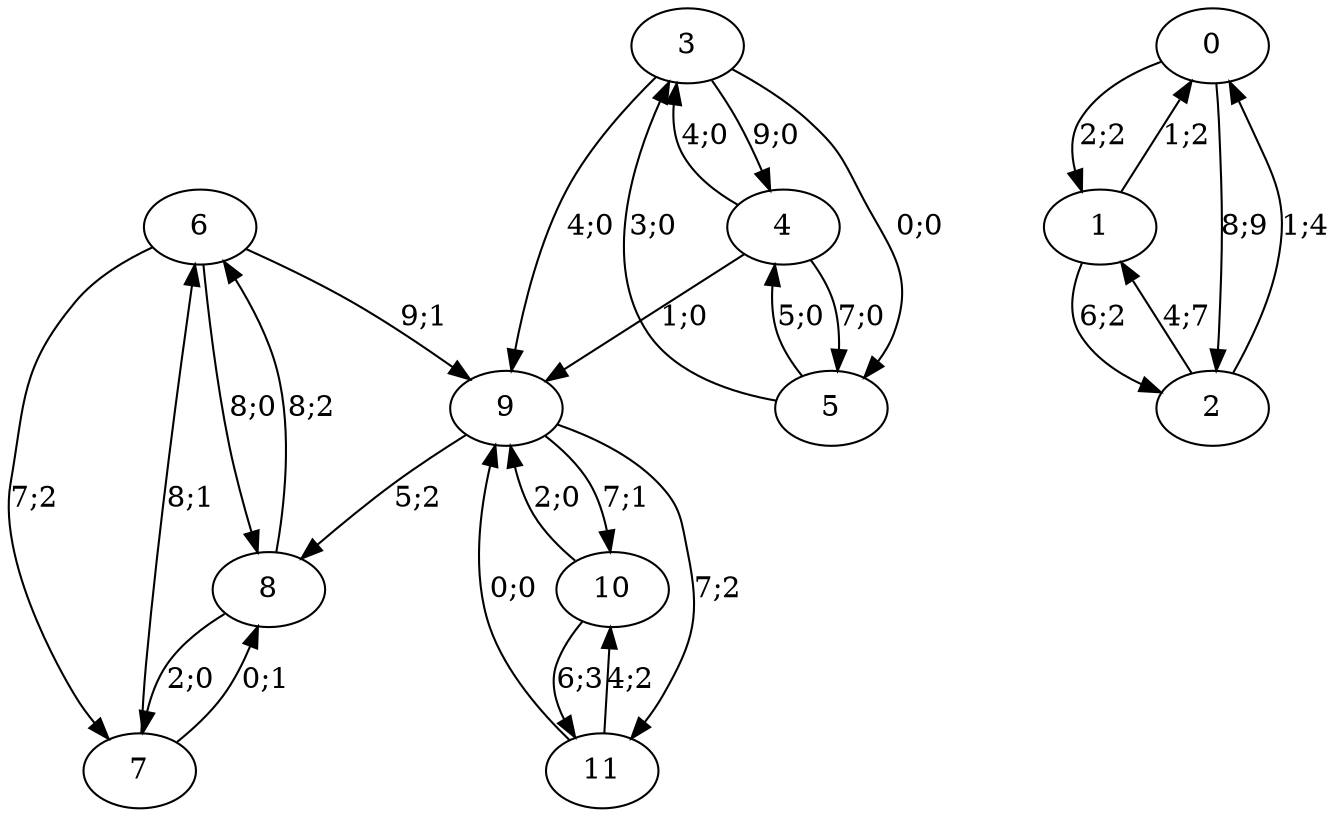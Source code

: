 digraph graph44 {














6 -> 9 [color=black,label="9;1"]
6 -> 7 [color=black,label="7;2"]
6 -> 8 [color=black,label="8;0"]


7 -> 6 [color=black,label="8;1"]
7 -> 8 [color=black,label="0;1"]


8 -> 6 [color=black,label="8;2"]
8 -> 7 [color=black,label="2;0"]














3 -> 9 [color=black,label="4;0"]
3 -> 4 [color=black,label="9;0"]
3 -> 5 [color=black,label="0;0"]


4 -> 9 [color=black,label="1;0"]
4 -> 3 [color=black,label="4;0"]
4 -> 5 [color=black,label="7;0"]


5 -> 3 [color=black,label="3;0"]
5 -> 4 [color=black,label="5;0"]














0 -> 1 [color=black,label="2;2"]
0 -> 2 [color=black,label="8;9"]


1 -> 0 [color=black,label="1;2"]
1 -> 2 [color=black,label="6;2"]


2 -> 0 [color=black,label="1;4"]
2 -> 1 [color=black,label="4;7"]






































9 -> 8 [color=black,label="5;2"]
9 -> 10 [color=black,label="7;1"]
9 -> 11 [color=black,label="7;2"]


10 -> 9 [color=black,label="2;0"]
10 -> 11 [color=black,label="6;3"]


11 -> 9 [color=black,label="0;0"]
11 -> 10 [color=black,label="4;2"]

}